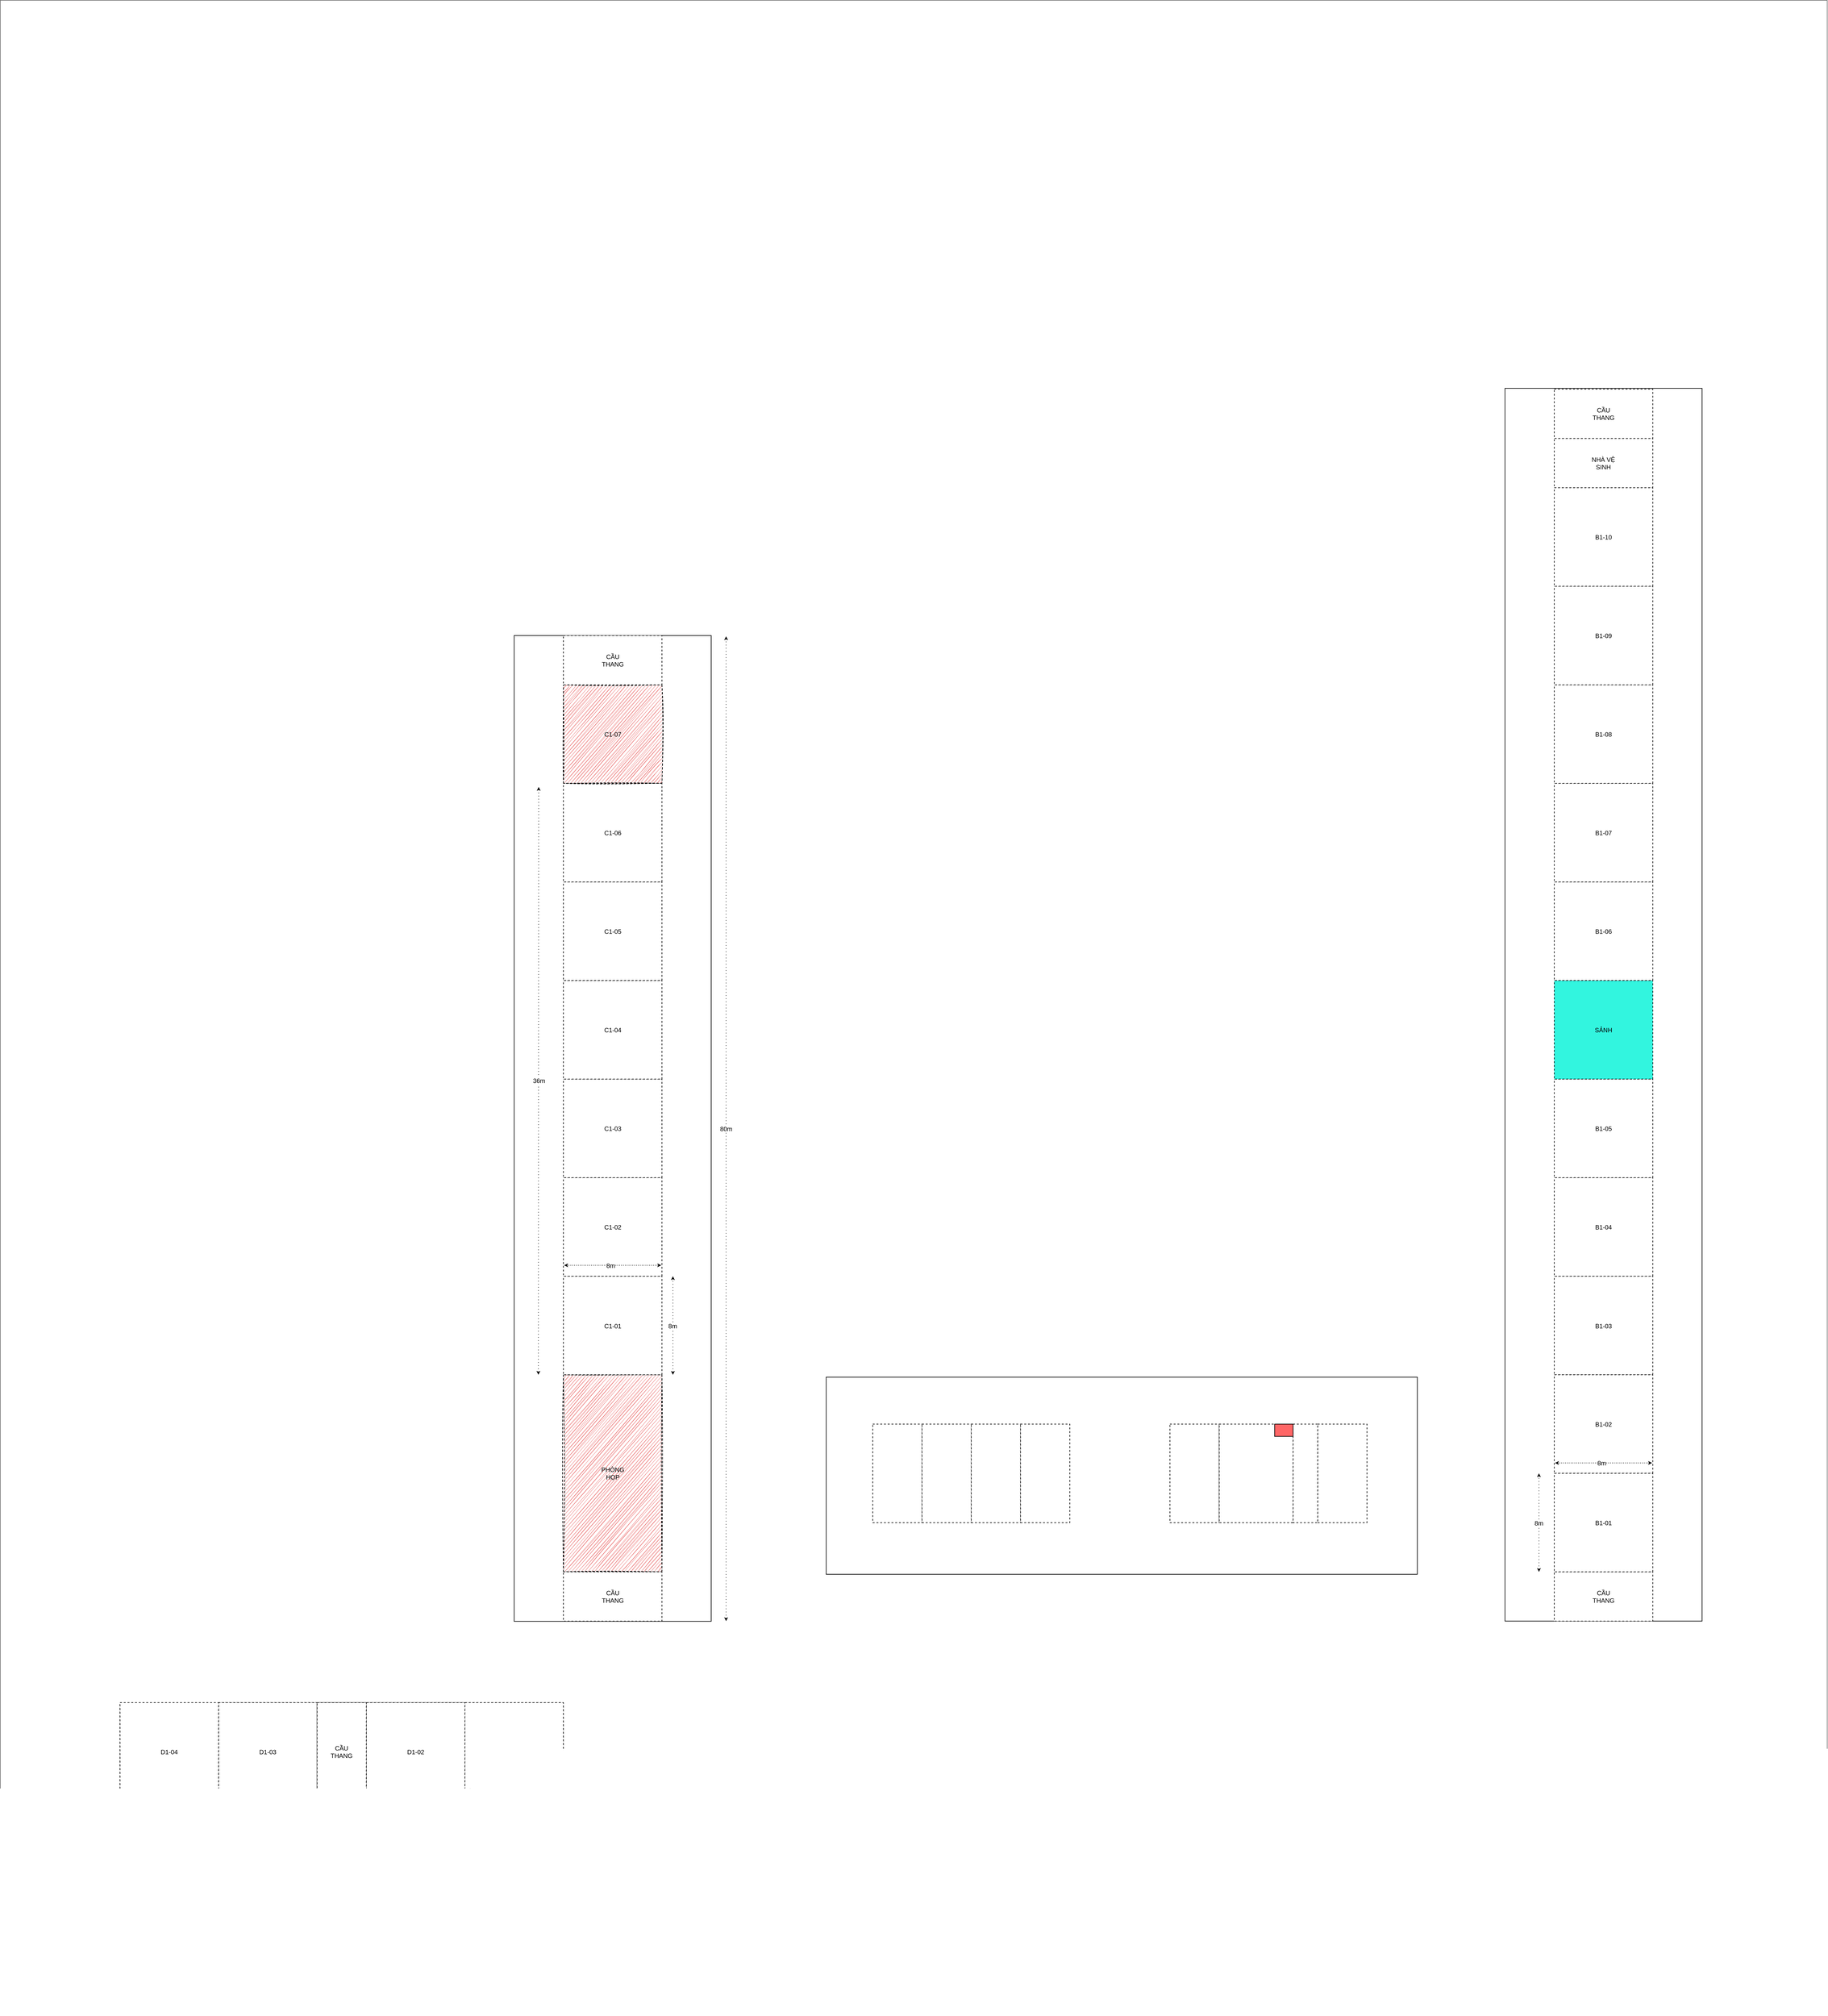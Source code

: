 <mxfile version="21.6.6" type="github">
  <diagram name="Page-1" id="38b20595-45e3-9b7f-d5ca-b57f44c5b66d">
    <mxGraphModel dx="9246" dy="3727" grid="1" gridSize="10" guides="1" tooltips="1" connect="1" arrows="1" fold="1" page="1" pageScale="1" pageWidth="2339" pageHeight="3300" background="none" math="0" shadow="0">
      <root>
        <mxCell id="0" />
        <mxCell id="1" style="" parent="0" />
        <mxCell id="B5StGCeWmPRoZvyPcVZ9-119" value="" style="rounded=0;whiteSpace=wrap;html=1;" vertex="1" parent="1">
          <mxGeometry x="-1240" y="160" width="5840" height="6440" as="geometry" />
        </mxCell>
        <mxCell id="B5StGCeWmPRoZvyPcVZ9-41" value="" style="rounded=0;whiteSpace=wrap;html=1;dashed=1;strokeWidth=2;" vertex="1" parent="1">
          <mxGeometry x="-857.32" y="5600" width="1417.32" height="393.7" as="geometry" />
        </mxCell>
        <mxCell id="B5StGCeWmPRoZvyPcVZ9-6" value="" style="group" vertex="1" connectable="0" parent="1">
          <mxGeometry x="-1240" y="6200" width="5840" height="380" as="geometry" />
        </mxCell>
        <mxCell id="B5StGCeWmPRoZvyPcVZ9-2" value="" style="endArrow=none;html=1;rounded=0;" edge="1" parent="B5StGCeWmPRoZvyPcVZ9-6">
          <mxGeometry width="50" height="50" relative="1" as="geometry">
            <mxPoint as="sourcePoint" />
            <mxPoint x="5840" as="targetPoint" />
          </mxGeometry>
        </mxCell>
        <mxCell id="B5StGCeWmPRoZvyPcVZ9-3" value="" style="endArrow=none;html=1;rounded=0;" edge="1" parent="B5StGCeWmPRoZvyPcVZ9-6">
          <mxGeometry width="50" height="50" relative="1" as="geometry">
            <mxPoint x="5.024" y="380" as="sourcePoint" />
            <mxPoint x="5840" y="380" as="targetPoint" />
          </mxGeometry>
        </mxCell>
        <mxCell id="B5StGCeWmPRoZvyPcVZ9-4" value="" style="endArrow=none;html=1;rounded=0;dashed=1;" edge="1" parent="B5StGCeWmPRoZvyPcVZ9-6">
          <mxGeometry width="50" height="50" relative="1" as="geometry">
            <mxPoint x="5.024" y="190" as="sourcePoint" />
            <mxPoint x="5840" y="190" as="targetPoint" />
          </mxGeometry>
        </mxCell>
        <mxCell id="B5StGCeWmPRoZvyPcVZ9-5" value="&lt;font style=&quot;font-size: 40px;&quot;&gt;HÙNG VƯƠNG&lt;/font&gt;" style="edgeLabel;html=1;align=center;verticalAlign=middle;resizable=0;points=[];fontSize=30;" vertex="1" connectable="0" parent="B5StGCeWmPRoZvyPcVZ9-4">
          <mxGeometry x="0.232" y="9" relative="1" as="geometry">
            <mxPoint x="-731" y="9" as="offset" />
          </mxGeometry>
        </mxCell>
        <mxCell id="B5StGCeWmPRoZvyPcVZ9-33" value="" style="group;fillColor=default;" vertex="1" connectable="0" parent="1">
          <mxGeometry x="1400" y="4560" width="1889.76" height="629.92" as="geometry" />
        </mxCell>
        <mxCell id="B5StGCeWmPRoZvyPcVZ9-19" value="" style="rounded=0;whiteSpace=wrap;html=1;strokeColor=default;fillColor=none;strokeWidth=2;" vertex="1" parent="B5StGCeWmPRoZvyPcVZ9-33">
          <mxGeometry width="1889.76" height="629.92" as="geometry" />
        </mxCell>
        <mxCell id="B5StGCeWmPRoZvyPcVZ9-7" value="" style="whiteSpace=wrap;html=1;dashed=1;strokeWidth=2;" vertex="1" parent="B5StGCeWmPRoZvyPcVZ9-33">
          <mxGeometry x="148.88" y="150" width="157.48" height="314.96" as="geometry" />
        </mxCell>
        <mxCell id="B5StGCeWmPRoZvyPcVZ9-8" value="" style="whiteSpace=wrap;html=1;dashed=1;strokeWidth=2;" vertex="1" parent="B5StGCeWmPRoZvyPcVZ9-33">
          <mxGeometry x="306.36" y="150" width="157.48" height="314.96" as="geometry" />
        </mxCell>
        <mxCell id="B5StGCeWmPRoZvyPcVZ9-9" value="" style="whiteSpace=wrap;html=1;dashed=1;strokeWidth=2;" vertex="1" parent="B5StGCeWmPRoZvyPcVZ9-33">
          <mxGeometry x="463.84" y="150" width="157.48" height="314.96" as="geometry" />
        </mxCell>
        <mxCell id="B5StGCeWmPRoZvyPcVZ9-10" value="" style="whiteSpace=wrap;html=1;dashed=1;strokeWidth=2;" vertex="1" parent="B5StGCeWmPRoZvyPcVZ9-33">
          <mxGeometry x="621.32" y="150" width="157.48" height="314.96" as="geometry" />
        </mxCell>
        <mxCell id="B5StGCeWmPRoZvyPcVZ9-11" value="" style="whiteSpace=wrap;html=1;dashed=1;strokeWidth=2;" vertex="1" parent="B5StGCeWmPRoZvyPcVZ9-33">
          <mxGeometry x="1098.88" y="150" width="157.48" height="314.96" as="geometry" />
        </mxCell>
        <mxCell id="B5StGCeWmPRoZvyPcVZ9-12" value="" style="whiteSpace=wrap;html=1;dashed=1;strokeWidth=2;" vertex="1" parent="B5StGCeWmPRoZvyPcVZ9-33">
          <mxGeometry x="1256.36" y="150" width="236.22" height="314.96" as="geometry" />
        </mxCell>
        <mxCell id="B5StGCeWmPRoZvyPcVZ9-14" value="" style="whiteSpace=wrap;html=1;dashed=1;strokeWidth=2;" vertex="1" parent="B5StGCeWmPRoZvyPcVZ9-33">
          <mxGeometry x="1571.32" y="150" width="157.48" height="314.96" as="geometry" />
        </mxCell>
        <mxCell id="B5StGCeWmPRoZvyPcVZ9-17" value="" style="whiteSpace=wrap;html=1;dashed=1;strokeWidth=2;" vertex="1" parent="B5StGCeWmPRoZvyPcVZ9-33">
          <mxGeometry x="1492.58" y="150" width="78.74" height="314.96" as="geometry" />
        </mxCell>
        <mxCell id="B5StGCeWmPRoZvyPcVZ9-18" value="" style="rounded=0;whiteSpace=wrap;html=1;fillColor=#FF6666;strokeWidth=2;" vertex="1" parent="B5StGCeWmPRoZvyPcVZ9-33">
          <mxGeometry x="1433.53" y="150" width="59.055" height="39.37" as="geometry" />
        </mxCell>
        <mxCell id="B5StGCeWmPRoZvyPcVZ9-35" value="" style="rounded=0;whiteSpace=wrap;html=1;dashed=1;strokeWidth=2;" vertex="1" parent="1">
          <mxGeometry x="245.04" y="5600" width="314.96" height="314.96" as="geometry" />
        </mxCell>
        <mxCell id="B5StGCeWmPRoZvyPcVZ9-37" value="" style="rounded=0;whiteSpace=wrap;html=1;dashed=1;strokeWidth=2;" vertex="1" parent="1">
          <mxGeometry x="-69.92" y="5600" width="314.96" height="314.96" as="geometry" />
        </mxCell>
        <mxCell id="B5StGCeWmPRoZvyPcVZ9-38" value="" style="rounded=0;whiteSpace=wrap;html=1;dashed=1;strokeWidth=2;" vertex="1" parent="1">
          <mxGeometry x="-542.36" y="5600" width="314.96" height="314.96" as="geometry" />
        </mxCell>
        <mxCell id="B5StGCeWmPRoZvyPcVZ9-39" value="" style="rounded=0;whiteSpace=wrap;html=1;dashed=1;strokeWidth=2;" vertex="1" parent="1">
          <mxGeometry x="-857.32" y="5600" width="314.96" height="314.96" as="geometry" />
        </mxCell>
        <mxCell id="B5StGCeWmPRoZvyPcVZ9-40" value="" style="rounded=0;whiteSpace=wrap;html=1;dashed=1;strokeWidth=2;" vertex="1" parent="1">
          <mxGeometry x="-227.4" y="5600" width="157.48" height="314.96" as="geometry" />
        </mxCell>
        <mxCell id="B5StGCeWmPRoZvyPcVZ9-42" value="&lt;font style=&quot;font-size: 20px;&quot;&gt;CẦU THANG&lt;/font&gt;" style="text;html=1;strokeColor=none;fillColor=none;align=center;verticalAlign=middle;whiteSpace=wrap;rounded=0;" vertex="1" parent="1">
          <mxGeometry x="-178.66" y="5742.48" width="60" height="30" as="geometry" />
        </mxCell>
        <mxCell id="B5StGCeWmPRoZvyPcVZ9-43" value="&lt;font style=&quot;font-size: 20px;&quot;&gt;D1-01&lt;/font&gt;" style="text;html=1;strokeColor=none;fillColor=none;align=center;verticalAlign=middle;whiteSpace=wrap;rounded=0;" vertex="1" parent="1">
          <mxGeometry x="372.52" y="5742.48" width="60" height="30" as="geometry" />
        </mxCell>
        <mxCell id="B5StGCeWmPRoZvyPcVZ9-45" value="&lt;font style=&quot;font-size: 20px;&quot;&gt;D1-02&lt;/font&gt;" style="text;html=1;strokeColor=none;fillColor=none;align=center;verticalAlign=middle;whiteSpace=wrap;rounded=0;" vertex="1" parent="1">
          <mxGeometry x="57.56" y="5742.48" width="60" height="30" as="geometry" />
        </mxCell>
        <mxCell id="B5StGCeWmPRoZvyPcVZ9-46" value="&lt;font style=&quot;font-size: 20px;&quot;&gt;D1-03&lt;/font&gt;" style="text;html=1;strokeColor=none;fillColor=none;align=center;verticalAlign=middle;whiteSpace=wrap;rounded=0;" vertex="1" parent="1">
          <mxGeometry x="-414.88" y="5742.48" width="60" height="30" as="geometry" />
        </mxCell>
        <mxCell id="B5StGCeWmPRoZvyPcVZ9-47" value="&lt;font style=&quot;font-size: 20px;&quot;&gt;D1-04&lt;/font&gt;" style="text;html=1;strokeColor=none;fillColor=none;align=center;verticalAlign=middle;whiteSpace=wrap;rounded=0;" vertex="1" parent="1">
          <mxGeometry x="-729.84" y="5742.48" width="60" height="30" as="geometry" />
        </mxCell>
        <mxCell id="B5StGCeWmPRoZvyPcVZ9-48" value="" style="endArrow=classic;startArrow=classic;html=1;rounded=0;exitX=0.016;exitY=0.889;exitDx=0;exitDy=0;exitPerimeter=0;entryX=1;entryY=0.889;entryDx=0;entryDy=0;entryPerimeter=0;dashed=1;dashPattern=1 2;strokeWidth=2;" edge="1" parent="1" source="B5StGCeWmPRoZvyPcVZ9-35" target="B5StGCeWmPRoZvyPcVZ9-35">
          <mxGeometry width="50" height="50" relative="1" as="geometry">
            <mxPoint x="350" y="5880" as="sourcePoint" />
            <mxPoint x="400" y="5830" as="targetPoint" />
          </mxGeometry>
        </mxCell>
        <mxCell id="B5StGCeWmPRoZvyPcVZ9-49" value="8m" style="edgeLabel;html=1;align=center;verticalAlign=middle;resizable=0;points=[];fontSize=20;" vertex="1" connectable="0" parent="B5StGCeWmPRoZvyPcVZ9-48">
          <mxGeometry x="-0.041" relative="1" as="geometry">
            <mxPoint as="offset" />
          </mxGeometry>
        </mxCell>
        <mxCell id="B5StGCeWmPRoZvyPcVZ9-51" value="" style="endArrow=classic;startArrow=classic;html=1;rounded=0;dashed=1;dashPattern=1 2;strokeWidth=2;" edge="1" parent="1">
          <mxGeometry width="50" height="50" relative="1" as="geometry">
            <mxPoint x="-860" y="6029" as="sourcePoint" />
            <mxPoint x="560" y="6029" as="targetPoint" />
          </mxGeometry>
        </mxCell>
        <mxCell id="B5StGCeWmPRoZvyPcVZ9-52" value="36m" style="edgeLabel;html=1;align=center;verticalAlign=middle;resizable=0;points=[];fontSize=20;" vertex="1" connectable="0" parent="B5StGCeWmPRoZvyPcVZ9-51">
          <mxGeometry x="-0.041" relative="1" as="geometry">
            <mxPoint as="offset" />
          </mxGeometry>
        </mxCell>
        <mxCell id="B5StGCeWmPRoZvyPcVZ9-65" value="" style="endArrow=classic;startArrow=classic;html=1;rounded=0;dashed=1;dashPattern=1 4;strokeWidth=2;" edge="1" parent="1">
          <mxGeometry width="50" height="50" relative="1" as="geometry">
            <mxPoint x="1080.078" y="5339.6" as="sourcePoint" />
            <mxPoint x="1080.078" y="2192.438" as="targetPoint" />
          </mxGeometry>
        </mxCell>
        <mxCell id="B5StGCeWmPRoZvyPcVZ9-66" value="&lt;font style=&quot;font-size: 20px;&quot;&gt;80m&lt;/font&gt;" style="edgeLabel;html=1;align=center;verticalAlign=middle;resizable=0;points=[];" vertex="1" connectable="0" parent="B5StGCeWmPRoZvyPcVZ9-65">
          <mxGeometry x="0.0" relative="1" as="geometry">
            <mxPoint as="offset" />
          </mxGeometry>
        </mxCell>
        <mxCell id="B5StGCeWmPRoZvyPcVZ9-31" value="" style="rounded=0;whiteSpace=wrap;html=1;fillColor=default;strokeWidth=2;" vertex="1" parent="1">
          <mxGeometry x="402.55" y="2190" width="629.92" height="3150.24" as="geometry" />
        </mxCell>
        <mxCell id="B5StGCeWmPRoZvyPcVZ9-21" value="" style="rounded=0;whiteSpace=wrap;html=1;dashed=1;strokeWidth=2;fillColor=#ec7979;sketch=1;curveFitting=1;jiggle=2;" vertex="1" parent="1">
          <mxGeometry x="560.007" y="4552.26" width="315.003" height="629.872" as="geometry" />
        </mxCell>
        <mxCell id="B5StGCeWmPRoZvyPcVZ9-23" value="" style="rounded=0;whiteSpace=wrap;html=1;dashed=1;strokeWidth=2;" vertex="1" parent="1">
          <mxGeometry x="560.007" y="4237.324" width="315.003" height="314.936" as="geometry" />
        </mxCell>
        <mxCell id="B5StGCeWmPRoZvyPcVZ9-24" value="" style="rounded=0;whiteSpace=wrap;html=1;dashed=1;strokeWidth=2;" vertex="1" parent="1">
          <mxGeometry x="560.007" y="3922.388" width="315.003" height="314.936" as="geometry" />
        </mxCell>
        <mxCell id="B5StGCeWmPRoZvyPcVZ9-25" value="" style="rounded=0;whiteSpace=wrap;html=1;dashed=1;strokeWidth=2;" vertex="1" parent="1">
          <mxGeometry x="560.007" y="3607.452" width="315.003" height="314.936" as="geometry" />
        </mxCell>
        <mxCell id="B5StGCeWmPRoZvyPcVZ9-26" value="" style="rounded=0;whiteSpace=wrap;html=1;dashed=1;strokeWidth=2;" vertex="1" parent="1">
          <mxGeometry x="560.007" y="3292.516" width="315.003" height="314.936" as="geometry" />
        </mxCell>
        <mxCell id="B5StGCeWmPRoZvyPcVZ9-27" value="" style="rounded=0;whiteSpace=wrap;html=1;dashed=1;strokeWidth=2;" vertex="1" parent="1">
          <mxGeometry x="560.007" y="2977.34" width="315.003" height="314.936" as="geometry" />
        </mxCell>
        <mxCell id="B5StGCeWmPRoZvyPcVZ9-28" value="" style="rounded=0;whiteSpace=wrap;html=1;dashed=1;strokeWidth=2;" vertex="1" parent="1">
          <mxGeometry x="560.007" y="2662.404" width="315.003" height="314.936" as="geometry" />
        </mxCell>
        <mxCell id="B5StGCeWmPRoZvyPcVZ9-29" value="" style="rounded=0;whiteSpace=wrap;html=1;dashed=1;strokeWidth=2;fillColor=#ec7979;sketch=1;curveFitting=1;jiggle=2;" vertex="1" parent="1">
          <mxGeometry x="560.007" y="2347.468" width="315.003" height="314.936" as="geometry" />
        </mxCell>
        <mxCell id="B5StGCeWmPRoZvyPcVZ9-30" value="" style="rounded=0;whiteSpace=wrap;html=1;dashed=1;strokeWidth=2;" vertex="1" parent="1">
          <mxGeometry x="560.007" y="2190" width="315.003" height="157.468" as="geometry" />
        </mxCell>
        <mxCell id="B5StGCeWmPRoZvyPcVZ9-32" value="" style="rounded=0;whiteSpace=wrap;html=1;dashed=1;strokeWidth=2;" vertex="1" parent="1">
          <mxGeometry x="560.007" y="5182.132" width="315.003" height="157.468" as="geometry" />
        </mxCell>
        <mxCell id="B5StGCeWmPRoZvyPcVZ9-53" value="&lt;font style=&quot;font-size: 20px;&quot;&gt;CẦU THANG&lt;/font&gt;" style="text;html=1;strokeColor=none;fillColor=none;align=center;verticalAlign=middle;whiteSpace=wrap;rounded=0;" vertex="1" parent="1">
          <mxGeometry x="687.504" y="5245.867" width="60.008" height="29.998" as="geometry" />
        </mxCell>
        <mxCell id="B5StGCeWmPRoZvyPcVZ9-54" value="&lt;font style=&quot;font-size: 20px;&quot;&gt;CẦU THANG&lt;/font&gt;" style="text;html=1;strokeColor=none;fillColor=none;align=center;verticalAlign=middle;whiteSpace=wrap;rounded=0;" vertex="1" parent="1">
          <mxGeometry x="687.504" y="2253.735" width="60.008" height="29.998" as="geometry" />
        </mxCell>
        <mxCell id="B5StGCeWmPRoZvyPcVZ9-55" value="&lt;font style=&quot;font-size: 20px;&quot;&gt;C1-07&lt;/font&gt;" style="text;html=1;strokeColor=none;fillColor=none;align=center;verticalAlign=middle;whiteSpace=wrap;rounded=0;" vertex="1" parent="1">
          <mxGeometry x="687.504" y="2489.937" width="60.008" height="29.998" as="geometry" />
        </mxCell>
        <mxCell id="B5StGCeWmPRoZvyPcVZ9-56" value="&lt;font style=&quot;font-size: 20px;&quot;&gt;C1-06&lt;/font&gt;" style="text;html=1;strokeColor=none;fillColor=none;align=center;verticalAlign=middle;whiteSpace=wrap;rounded=0;" vertex="1" parent="1">
          <mxGeometry x="687.504" y="2804.873" width="60.008" height="29.998" as="geometry" />
        </mxCell>
        <mxCell id="B5StGCeWmPRoZvyPcVZ9-57" value="&lt;font style=&quot;font-size: 20px;&quot;&gt;C1-05&lt;/font&gt;" style="text;html=1;strokeColor=none;fillColor=none;align=center;verticalAlign=middle;whiteSpace=wrap;rounded=0;" vertex="1" parent="1">
          <mxGeometry x="687.504" y="3119.809" width="60.008" height="29.998" as="geometry" />
        </mxCell>
        <mxCell id="B5StGCeWmPRoZvyPcVZ9-58" value="&lt;font style=&quot;font-size: 20px;&quot;&gt;C1-04&lt;/font&gt;" style="text;html=1;strokeColor=none;fillColor=none;align=center;verticalAlign=middle;whiteSpace=wrap;rounded=0;" vertex="1" parent="1">
          <mxGeometry x="687.504" y="3436.265" width="60.008" height="27.438" as="geometry" />
        </mxCell>
        <mxCell id="B5StGCeWmPRoZvyPcVZ9-59" value="&lt;font style=&quot;font-size: 20px;&quot;&gt;C1-03&lt;/font&gt;" style="text;html=1;strokeColor=none;fillColor=none;align=center;verticalAlign=middle;whiteSpace=wrap;rounded=0;" vertex="1" parent="1">
          <mxGeometry x="687.504" y="3750.441" width="60.008" height="29.998" as="geometry" />
        </mxCell>
        <mxCell id="B5StGCeWmPRoZvyPcVZ9-60" value="&lt;font style=&quot;font-size: 20px;&quot;&gt;C1-02&lt;/font&gt;" style="text;html=1;strokeColor=none;fillColor=none;align=center;verticalAlign=middle;whiteSpace=wrap;rounded=0;" vertex="1" parent="1">
          <mxGeometry x="687.504" y="4065.377" width="60.008" height="29.998" as="geometry" />
        </mxCell>
        <mxCell id="B5StGCeWmPRoZvyPcVZ9-61" value="&lt;font style=&quot;font-size: 20px;&quot;&gt;C1-01&lt;/font&gt;" style="text;html=1;strokeColor=none;fillColor=none;align=center;verticalAlign=middle;whiteSpace=wrap;rounded=0;" vertex="1" parent="1">
          <mxGeometry x="687.504" y="4381.833" width="60.008" height="27.438" as="geometry" />
        </mxCell>
        <mxCell id="B5StGCeWmPRoZvyPcVZ9-62" value="&lt;font style=&quot;font-size: 20px;&quot;&gt;PHÒNG HỌP&lt;/font&gt;" style="text;html=1;strokeColor=none;fillColor=none;align=center;verticalAlign=middle;whiteSpace=wrap;rounded=0;" vertex="1" parent="1">
          <mxGeometry x="687.504" y="4853.477" width="60.008" height="27.438" as="geometry" />
        </mxCell>
        <mxCell id="B5StGCeWmPRoZvyPcVZ9-63" value="" style="endArrow=classic;startArrow=classic;html=1;rounded=0;exitX=0.016;exitY=0.889;exitDx=0;exitDy=0;exitPerimeter=0;entryX=1;entryY=0.889;entryDx=0;entryDy=0;entryPerimeter=0;dashed=1;dashPattern=1 2;strokeWidth=2;" edge="1" parent="1">
          <mxGeometry width="50" height="50" relative="1" as="geometry">
            <mxPoint x="562.487" y="4202.44" as="sourcePoint" />
            <mxPoint x="872.529" y="4202.44" as="targetPoint" />
          </mxGeometry>
        </mxCell>
        <mxCell id="B5StGCeWmPRoZvyPcVZ9-64" value="8m" style="edgeLabel;html=1;align=center;verticalAlign=middle;resizable=0;points=[];fontSize=20;" vertex="1" connectable="0" parent="B5StGCeWmPRoZvyPcVZ9-63">
          <mxGeometry x="-0.041" relative="1" as="geometry">
            <mxPoint as="offset" />
          </mxGeometry>
        </mxCell>
        <mxCell id="B5StGCeWmPRoZvyPcVZ9-74" value="" style="endArrow=classic;startArrow=classic;html=1;rounded=0;dashed=1;dashPattern=1 4;strokeWidth=2;" edge="1" parent="1">
          <mxGeometry width="50" height="50" relative="1" as="geometry">
            <mxPoint x="910.054" y="4552.44" as="sourcePoint" />
            <mxPoint x="910.054" y="4237.32" as="targetPoint" />
          </mxGeometry>
        </mxCell>
        <mxCell id="B5StGCeWmPRoZvyPcVZ9-75" value="8m" style="edgeLabel;html=1;align=center;verticalAlign=middle;resizable=0;points=[];fontSize=20;" vertex="1" connectable="0" parent="B5StGCeWmPRoZvyPcVZ9-74">
          <mxGeometry x="-0.007" y="1" relative="1" as="geometry">
            <mxPoint as="offset" />
          </mxGeometry>
        </mxCell>
        <mxCell id="B5StGCeWmPRoZvyPcVZ9-69" value="" style="endArrow=classic;startArrow=classic;html=1;rounded=0;dashed=1;dashPattern=1 4;strokeWidth=2;" edge="1" parent="1">
          <mxGeometry width="50" height="50" relative="1" as="geometry">
            <mxPoint x="480" y="4552.262" as="sourcePoint" />
            <mxPoint x="481.0" y="2673.956" as="targetPoint" />
          </mxGeometry>
        </mxCell>
        <mxCell id="B5StGCeWmPRoZvyPcVZ9-70" value="36m" style="edgeLabel;html=1;align=center;verticalAlign=middle;resizable=0;points=[];fontSize=20;" vertex="1" connectable="0" parent="B5StGCeWmPRoZvyPcVZ9-69">
          <mxGeometry x="0.002" y="-1" relative="1" as="geometry">
            <mxPoint as="offset" />
          </mxGeometry>
        </mxCell>
        <mxCell id="B5StGCeWmPRoZvyPcVZ9-118" value="" style="group" vertex="1" connectable="0" parent="1">
          <mxGeometry x="3570" y="1400" width="629.92" height="3939.6" as="geometry" />
        </mxCell>
        <mxCell id="B5StGCeWmPRoZvyPcVZ9-77" value="" style="rounded=0;whiteSpace=wrap;html=1;fillColor=default;strokeWidth=2;" vertex="1" parent="B5StGCeWmPRoZvyPcVZ9-118">
          <mxGeometry width="629.92" height="3939.52" as="geometry" />
        </mxCell>
        <mxCell id="B5StGCeWmPRoZvyPcVZ9-79" value="" style="rounded=0;whiteSpace=wrap;html=1;dashed=1;strokeWidth=2;" vertex="1" parent="B5StGCeWmPRoZvyPcVZ9-118">
          <mxGeometry x="157.48" y="2837.324" width="314.96" height="314.936" as="geometry" />
        </mxCell>
        <mxCell id="B5StGCeWmPRoZvyPcVZ9-80" value="" style="rounded=0;whiteSpace=wrap;html=1;dashed=1;strokeWidth=2;" vertex="1" parent="B5StGCeWmPRoZvyPcVZ9-118">
          <mxGeometry x="157.48" y="2522.388" width="314.96" height="314.936" as="geometry" />
        </mxCell>
        <mxCell id="B5StGCeWmPRoZvyPcVZ9-81" value="" style="rounded=0;whiteSpace=wrap;html=1;dashed=1;strokeWidth=2;" vertex="1" parent="B5StGCeWmPRoZvyPcVZ9-118">
          <mxGeometry x="157.48" y="2207.452" width="314.96" height="314.936" as="geometry" />
        </mxCell>
        <mxCell id="B5StGCeWmPRoZvyPcVZ9-82" value="" style="rounded=0;whiteSpace=wrap;html=1;dashed=1;strokeWidth=2;fillColor=#32f5df;" vertex="1" parent="B5StGCeWmPRoZvyPcVZ9-118">
          <mxGeometry x="157.48" y="1892.516" width="314.96" height="314.936" as="geometry" />
        </mxCell>
        <mxCell id="B5StGCeWmPRoZvyPcVZ9-83" value="" style="rounded=0;whiteSpace=wrap;html=1;dashed=1;strokeWidth=2;" vertex="1" parent="B5StGCeWmPRoZvyPcVZ9-118">
          <mxGeometry x="157.48" y="1577.34" width="314.96" height="314.936" as="geometry" />
        </mxCell>
        <mxCell id="B5StGCeWmPRoZvyPcVZ9-84" value="" style="rounded=0;whiteSpace=wrap;html=1;dashed=1;strokeWidth=2;" vertex="1" parent="B5StGCeWmPRoZvyPcVZ9-118">
          <mxGeometry x="157.48" y="1262.404" width="314.96" height="314.936" as="geometry" />
        </mxCell>
        <mxCell id="B5StGCeWmPRoZvyPcVZ9-85" value="" style="rounded=0;whiteSpace=wrap;html=1;dashed=1;strokeWidth=2;fillColor=default;" vertex="1" parent="B5StGCeWmPRoZvyPcVZ9-118">
          <mxGeometry x="157.48" y="947.468" width="314.96" height="314.936" as="geometry" />
        </mxCell>
        <mxCell id="B5StGCeWmPRoZvyPcVZ9-86" value="" style="rounded=0;whiteSpace=wrap;html=1;dashed=1;strokeWidth=2;" vertex="1" parent="B5StGCeWmPRoZvyPcVZ9-118">
          <mxGeometry x="157.48" y="160.13" width="314.96" height="157.468" as="geometry" />
        </mxCell>
        <mxCell id="B5StGCeWmPRoZvyPcVZ9-87" value="" style="rounded=0;whiteSpace=wrap;html=1;dashed=1;strokeWidth=2;" vertex="1" parent="B5StGCeWmPRoZvyPcVZ9-118">
          <mxGeometry x="157.48" y="3782.132" width="314.96" height="157.468" as="geometry" />
        </mxCell>
        <mxCell id="B5StGCeWmPRoZvyPcVZ9-88" value="&lt;font style=&quot;font-size: 20px;&quot;&gt;CẦU THANG&lt;/font&gt;" style="text;html=1;strokeColor=none;fillColor=none;align=center;verticalAlign=middle;whiteSpace=wrap;rounded=0;" vertex="1" parent="B5StGCeWmPRoZvyPcVZ9-118">
          <mxGeometry x="284.96" y="3845.867" width="60" height="29.998" as="geometry" />
        </mxCell>
        <mxCell id="B5StGCeWmPRoZvyPcVZ9-89" value="&lt;font style=&quot;font-size: 20px;&quot;&gt;NHÀ VỆ SINH&lt;/font&gt;" style="text;html=1;strokeColor=none;fillColor=none;align=center;verticalAlign=middle;whiteSpace=wrap;rounded=0;" vertex="1" parent="B5StGCeWmPRoZvyPcVZ9-118">
          <mxGeometry x="262.44" y="223.86" width="105.04" height="30" as="geometry" />
        </mxCell>
        <mxCell id="B5StGCeWmPRoZvyPcVZ9-90" value="&lt;font style=&quot;font-size: 20px;&quot;&gt;B1-08&lt;/font&gt;" style="text;html=1;strokeColor=none;fillColor=none;align=center;verticalAlign=middle;whiteSpace=wrap;rounded=0;" vertex="1" parent="B5StGCeWmPRoZvyPcVZ9-118">
          <mxGeometry x="284.96" y="1089.937" width="60" height="29.998" as="geometry" />
        </mxCell>
        <mxCell id="B5StGCeWmPRoZvyPcVZ9-91" value="&lt;font style=&quot;font-size: 20px;&quot;&gt;B1-07&lt;/font&gt;" style="text;html=1;strokeColor=none;fillColor=none;align=center;verticalAlign=middle;whiteSpace=wrap;rounded=0;" vertex="1" parent="B5StGCeWmPRoZvyPcVZ9-118">
          <mxGeometry x="284.96" y="1404.873" width="60" height="29.998" as="geometry" />
        </mxCell>
        <mxCell id="B5StGCeWmPRoZvyPcVZ9-92" value="&lt;font style=&quot;font-size: 20px;&quot;&gt;B1-06&lt;/font&gt;" style="text;html=1;strokeColor=none;fillColor=none;align=center;verticalAlign=middle;whiteSpace=wrap;rounded=0;" vertex="1" parent="B5StGCeWmPRoZvyPcVZ9-118">
          <mxGeometry x="284.96" y="1719.809" width="60" height="29.998" as="geometry" />
        </mxCell>
        <mxCell id="B5StGCeWmPRoZvyPcVZ9-93" value="&lt;font style=&quot;font-size: 20px;&quot;&gt;SẢNH&lt;/font&gt;" style="text;html=1;strokeColor=none;fillColor=none;align=center;verticalAlign=middle;whiteSpace=wrap;rounded=0;" vertex="1" parent="B5StGCeWmPRoZvyPcVZ9-118">
          <mxGeometry x="284.96" y="2036.265" width="60" height="27.438" as="geometry" />
        </mxCell>
        <mxCell id="B5StGCeWmPRoZvyPcVZ9-94" value="&lt;font style=&quot;font-size: 20px;&quot;&gt;B1-05&lt;/font&gt;" style="text;html=1;strokeColor=none;fillColor=none;align=center;verticalAlign=middle;whiteSpace=wrap;rounded=0;" vertex="1" parent="B5StGCeWmPRoZvyPcVZ9-118">
          <mxGeometry x="284.96" y="2350.441" width="60" height="29.998" as="geometry" />
        </mxCell>
        <mxCell id="B5StGCeWmPRoZvyPcVZ9-95" value="&lt;font style=&quot;font-size: 20px;&quot;&gt;B1-04&lt;/font&gt;" style="text;html=1;strokeColor=none;fillColor=none;align=center;verticalAlign=middle;whiteSpace=wrap;rounded=0;" vertex="1" parent="B5StGCeWmPRoZvyPcVZ9-118">
          <mxGeometry x="284.96" y="2665.377" width="60" height="29.998" as="geometry" />
        </mxCell>
        <mxCell id="B5StGCeWmPRoZvyPcVZ9-96" value="&lt;font style=&quot;font-size: 20px;&quot;&gt;B1-03&lt;/font&gt;" style="text;html=1;strokeColor=none;fillColor=none;align=center;verticalAlign=middle;whiteSpace=wrap;rounded=0;" vertex="1" parent="B5StGCeWmPRoZvyPcVZ9-118">
          <mxGeometry x="284.96" y="2981.833" width="60" height="27.438" as="geometry" />
        </mxCell>
        <mxCell id="B5StGCeWmPRoZvyPcVZ9-97" value="&lt;font style=&quot;font-size: 20px;&quot;&gt;PHÒNG HỌP&lt;/font&gt;" style="text;html=1;strokeColor=none;fillColor=none;align=center;verticalAlign=middle;whiteSpace=wrap;rounded=0;" vertex="1" parent="B5StGCeWmPRoZvyPcVZ9-118">
          <mxGeometry x="284.96" y="3453.477" width="60" height="27.438" as="geometry" />
        </mxCell>
        <mxCell id="B5StGCeWmPRoZvyPcVZ9-100" value="" style="endArrow=classic;startArrow=classic;html=1;rounded=0;dashed=1;dashPattern=1 4;strokeWidth=2;" edge="1" parent="B5StGCeWmPRoZvyPcVZ9-118">
          <mxGeometry width="50" height="50" relative="1" as="geometry">
            <mxPoint x="108.48" y="3782.32" as="sourcePoint" />
            <mxPoint x="108.48" y="3467.2" as="targetPoint" />
          </mxGeometry>
        </mxCell>
        <mxCell id="B5StGCeWmPRoZvyPcVZ9-101" value="8m" style="edgeLabel;html=1;align=center;verticalAlign=middle;resizable=0;points=[];fontSize=20;" vertex="1" connectable="0" parent="B5StGCeWmPRoZvyPcVZ9-100">
          <mxGeometry x="-0.007" y="1" relative="1" as="geometry">
            <mxPoint as="offset" />
          </mxGeometry>
        </mxCell>
        <mxCell id="B5StGCeWmPRoZvyPcVZ9-103" value="" style="rounded=0;whiteSpace=wrap;html=1;dashed=1;strokeWidth=2;" vertex="1" parent="B5StGCeWmPRoZvyPcVZ9-118">
          <mxGeometry x="157.48" y="3152.264" width="314.96" height="314.936" as="geometry" />
        </mxCell>
        <mxCell id="B5StGCeWmPRoZvyPcVZ9-104" value="" style="rounded=0;whiteSpace=wrap;html=1;dashed=1;strokeWidth=2;" vertex="1" parent="B5StGCeWmPRoZvyPcVZ9-118">
          <mxGeometry x="157.48" y="3467.204" width="314.96" height="314.936" as="geometry" />
        </mxCell>
        <mxCell id="B5StGCeWmPRoZvyPcVZ9-105" value="&lt;font style=&quot;font-size: 20px;&quot;&gt;B1-02&lt;/font&gt;" style="text;html=1;strokeColor=none;fillColor=none;align=center;verticalAlign=middle;whiteSpace=wrap;rounded=0;" vertex="1" parent="B5StGCeWmPRoZvyPcVZ9-118">
          <mxGeometry x="284.96" y="3294.737" width="60" height="29.998" as="geometry" />
        </mxCell>
        <mxCell id="B5StGCeWmPRoZvyPcVZ9-106" value="&lt;font style=&quot;font-size: 20px;&quot;&gt;B1-01&lt;/font&gt;" style="text;html=1;strokeColor=none;fillColor=none;align=center;verticalAlign=middle;whiteSpace=wrap;rounded=0;" vertex="1" parent="B5StGCeWmPRoZvyPcVZ9-118">
          <mxGeometry x="284.96" y="3610.953" width="60" height="27.438" as="geometry" />
        </mxCell>
        <mxCell id="B5StGCeWmPRoZvyPcVZ9-98" value="" style="endArrow=classic;startArrow=classic;html=1;rounded=0;exitX=0.016;exitY=0.889;exitDx=0;exitDy=0;exitPerimeter=0;entryX=1;entryY=0.889;entryDx=0;entryDy=0;entryPerimeter=0;dashed=1;dashPattern=1 2;strokeWidth=2;" edge="1" parent="B5StGCeWmPRoZvyPcVZ9-118">
          <mxGeometry width="50" height="50" relative="1" as="geometry">
            <mxPoint x="159.96" y="3434.13" as="sourcePoint" />
            <mxPoint x="469.96" y="3434.13" as="targetPoint" />
          </mxGeometry>
        </mxCell>
        <mxCell id="B5StGCeWmPRoZvyPcVZ9-99" value="8m" style="edgeLabel;html=1;align=center;verticalAlign=middle;resizable=0;points=[];fontSize=20;" vertex="1" connectable="0" parent="B5StGCeWmPRoZvyPcVZ9-98">
          <mxGeometry x="-0.041" relative="1" as="geometry">
            <mxPoint as="offset" />
          </mxGeometry>
        </mxCell>
        <mxCell id="B5StGCeWmPRoZvyPcVZ9-108" value="" style="rounded=0;whiteSpace=wrap;html=1;dashed=1;strokeWidth=2;" vertex="1" parent="B5StGCeWmPRoZvyPcVZ9-118">
          <mxGeometry x="157.48" y="632.534" width="314.96" height="314.936" as="geometry" />
        </mxCell>
        <mxCell id="B5StGCeWmPRoZvyPcVZ9-109" value="" style="rounded=0;whiteSpace=wrap;html=1;dashed=1;strokeWidth=2;fillColor=default;" vertex="1" parent="B5StGCeWmPRoZvyPcVZ9-118">
          <mxGeometry x="157.48" y="317.598" width="314.96" height="314.936" as="geometry" />
        </mxCell>
        <mxCell id="B5StGCeWmPRoZvyPcVZ9-110" value="&lt;font style=&quot;font-size: 20px;&quot;&gt;B1-10&lt;/font&gt;" style="text;html=1;strokeColor=none;fillColor=none;align=center;verticalAlign=middle;whiteSpace=wrap;rounded=0;" vertex="1" parent="B5StGCeWmPRoZvyPcVZ9-118">
          <mxGeometry x="284.96" y="460.067" width="60" height="29.998" as="geometry" />
        </mxCell>
        <mxCell id="B5StGCeWmPRoZvyPcVZ9-111" value="&lt;font style=&quot;font-size: 20px;&quot;&gt;B1-09&lt;/font&gt;" style="text;html=1;strokeColor=none;fillColor=none;align=center;verticalAlign=middle;whiteSpace=wrap;rounded=0;" vertex="1" parent="B5StGCeWmPRoZvyPcVZ9-118">
          <mxGeometry x="284.96" y="775.003" width="60" height="29.998" as="geometry" />
        </mxCell>
        <mxCell id="B5StGCeWmPRoZvyPcVZ9-116" value="" style="rounded=0;whiteSpace=wrap;html=1;dashed=1;strokeWidth=2;" vertex="1" parent="B5StGCeWmPRoZvyPcVZ9-118">
          <mxGeometry x="157.48" y="2.66" width="314.96" height="157.468" as="geometry" />
        </mxCell>
        <mxCell id="B5StGCeWmPRoZvyPcVZ9-117" value="&lt;font style=&quot;font-size: 20px;&quot;&gt;CẦU THANG&lt;/font&gt;" style="text;html=1;strokeColor=none;fillColor=none;align=center;verticalAlign=middle;whiteSpace=wrap;rounded=0;" vertex="1" parent="B5StGCeWmPRoZvyPcVZ9-118">
          <mxGeometry x="284.96" y="66.395" width="60" height="29.998" as="geometry" />
        </mxCell>
      </root>
    </mxGraphModel>
  </diagram>
</mxfile>
